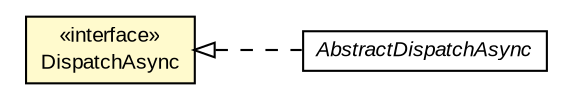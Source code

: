 #!/usr/local/bin/dot
#
# Class diagram 
# Generated by UMLGraph version R5_6-24-gf6e263 (http://www.umlgraph.org/)
#

digraph G {
	edge [fontname="arial",fontsize=10,labelfontname="arial",labelfontsize=10];
	node [fontname="arial",fontsize=10,shape=plaintext];
	nodesep=0.25;
	ranksep=0.5;
	rankdir=LR;
	// com.gwtplatform.dispatch.shared.DispatchAsync
	c228234 [label=<<table title="com.gwtplatform.dispatch.shared.DispatchAsync" border="0" cellborder="1" cellspacing="0" cellpadding="2" port="p" bgcolor="lemonChiffon" href="./DispatchAsync.html">
		<tr><td><table border="0" cellspacing="0" cellpadding="1">
<tr><td align="center" balign="center"> &#171;interface&#187; </td></tr>
<tr><td align="center" balign="center"> DispatchAsync </td></tr>
		</table></td></tr>
		</table>>, URL="./DispatchAsync.html", fontname="arial", fontcolor="black", fontsize=10.0];
	// com.gwtplatform.dispatch.client.AbstractDispatchAsync
	c228280 [label=<<table title="com.gwtplatform.dispatch.client.AbstractDispatchAsync" border="0" cellborder="1" cellspacing="0" cellpadding="2" port="p" href="../client/AbstractDispatchAsync.html">
		<tr><td><table border="0" cellspacing="0" cellpadding="1">
<tr><td align="center" balign="center"><font face="arial italic"> AbstractDispatchAsync </font></td></tr>
		</table></td></tr>
		</table>>, URL="../client/AbstractDispatchAsync.html", fontname="arial", fontcolor="black", fontsize=10.0];
	//com.gwtplatform.dispatch.client.AbstractDispatchAsync implements com.gwtplatform.dispatch.shared.DispatchAsync
	c228234:p -> c228280:p [dir=back,arrowtail=empty,style=dashed];
}

